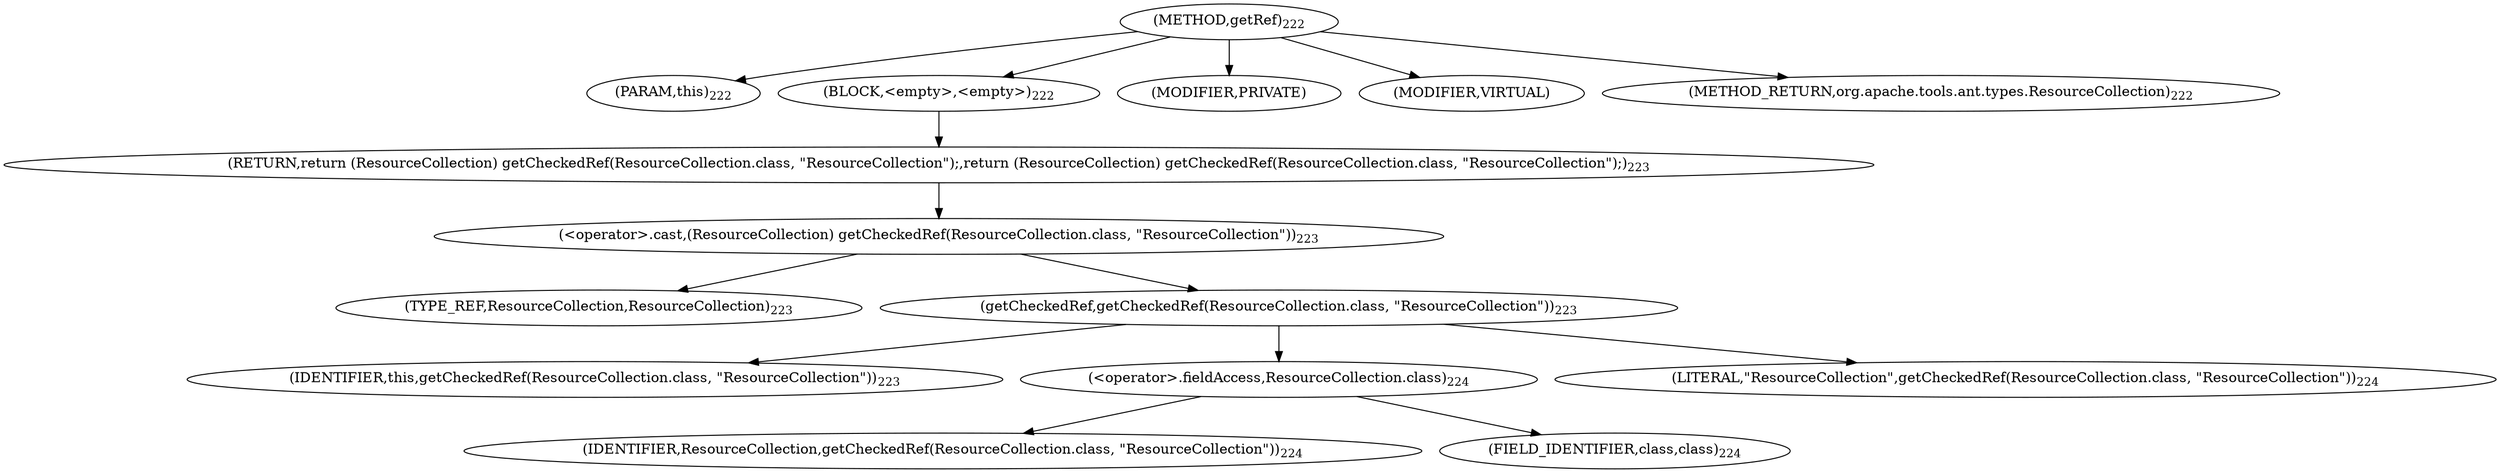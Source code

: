 digraph "getRef" {  
"494" [label = <(METHOD,getRef)<SUB>222</SUB>> ]
"83" [label = <(PARAM,this)<SUB>222</SUB>> ]
"495" [label = <(BLOCK,&lt;empty&gt;,&lt;empty&gt;)<SUB>222</SUB>> ]
"496" [label = <(RETURN,return (ResourceCollection) getCheckedRef(ResourceCollection.class, &quot;ResourceCollection&quot;);,return (ResourceCollection) getCheckedRef(ResourceCollection.class, &quot;ResourceCollection&quot;);)<SUB>223</SUB>> ]
"497" [label = <(&lt;operator&gt;.cast,(ResourceCollection) getCheckedRef(ResourceCollection.class, &quot;ResourceCollection&quot;))<SUB>223</SUB>> ]
"498" [label = <(TYPE_REF,ResourceCollection,ResourceCollection)<SUB>223</SUB>> ]
"499" [label = <(getCheckedRef,getCheckedRef(ResourceCollection.class, &quot;ResourceCollection&quot;))<SUB>223</SUB>> ]
"82" [label = <(IDENTIFIER,this,getCheckedRef(ResourceCollection.class, &quot;ResourceCollection&quot;))<SUB>223</SUB>> ]
"500" [label = <(&lt;operator&gt;.fieldAccess,ResourceCollection.class)<SUB>224</SUB>> ]
"501" [label = <(IDENTIFIER,ResourceCollection,getCheckedRef(ResourceCollection.class, &quot;ResourceCollection&quot;))<SUB>224</SUB>> ]
"502" [label = <(FIELD_IDENTIFIER,class,class)<SUB>224</SUB>> ]
"503" [label = <(LITERAL,&quot;ResourceCollection&quot;,getCheckedRef(ResourceCollection.class, &quot;ResourceCollection&quot;))<SUB>224</SUB>> ]
"504" [label = <(MODIFIER,PRIVATE)> ]
"505" [label = <(MODIFIER,VIRTUAL)> ]
"506" [label = <(METHOD_RETURN,org.apache.tools.ant.types.ResourceCollection)<SUB>222</SUB>> ]
  "494" -> "83" 
  "494" -> "495" 
  "494" -> "504" 
  "494" -> "505" 
  "494" -> "506" 
  "495" -> "496" 
  "496" -> "497" 
  "497" -> "498" 
  "497" -> "499" 
  "499" -> "82" 
  "499" -> "500" 
  "499" -> "503" 
  "500" -> "501" 
  "500" -> "502" 
}
